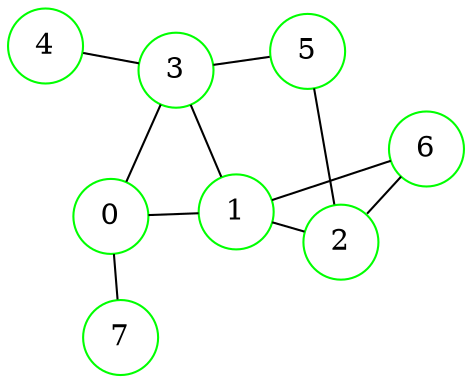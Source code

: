graph {
graph ["layout"="fdp"]
node ["style"="filled","fillcolor"="white","fixedsize"="true","shape"="circle"]
"0" ["color"="green"]
"1" ["color"="green"]
"2" ["color"="green"]
"5" ["color"="green"]
"6" ["color"="green"]
"3" ["color"="green"]
"4" ["color"="green"]
"7" ["color"="green"]
"0" -- "1"
"0" -- "3"
"0" -- "7"
"1" -- "2"
"1" -- "3"
"1" -- "6"
"2" -- "5"
"2" -- "6"
"3" -- "4"
"3" -- "5"
}